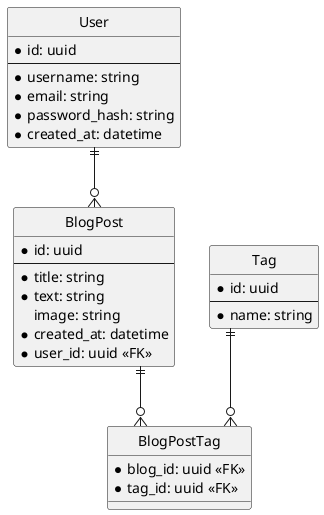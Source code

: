 @startuml erd

hide circle
skinparam Linetype ortho

entity User {
    * id: uuid
    --
    * username: string
    * email: string
    * password_hash: string
    * created_at: datetime
}

entity BlogPost {
    * id: uuid
    --
    * title: string
    * text: string
    image: string
    * created_at: datetime
    * user_id: uuid <<FK>>
}

entity Tag {
    * id: uuid
    --
    * name: string
}

entity BlogPostTag {
    * blog_id: uuid <<FK>>
    * tag_id: uuid <<FK>>
}

User ||--o{ BlogPost
BlogPost ||--o{ BlogPostTag
Tag ||--o{ BlogPostTag

@enduml